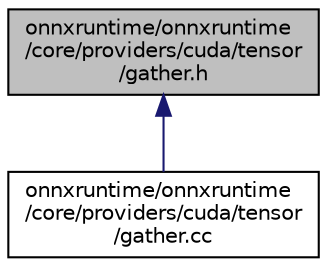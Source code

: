 digraph "onnxruntime/onnxruntime/core/providers/cuda/tensor/gather.h"
{
  edge [fontname="Helvetica",fontsize="10",labelfontname="Helvetica",labelfontsize="10"];
  node [fontname="Helvetica",fontsize="10",shape=record];
  Node91 [label="onnxruntime/onnxruntime\l/core/providers/cuda/tensor\l/gather.h",height=0.2,width=0.4,color="black", fillcolor="grey75", style="filled", fontcolor="black"];
  Node91 -> Node92 [dir="back",color="midnightblue",fontsize="10",style="solid"];
  Node92 [label="onnxruntime/onnxruntime\l/core/providers/cuda/tensor\l/gather.cc",height=0.2,width=0.4,color="black", fillcolor="white", style="filled",URL="$cuda_2tensor_2gather_8cc.html"];
}
